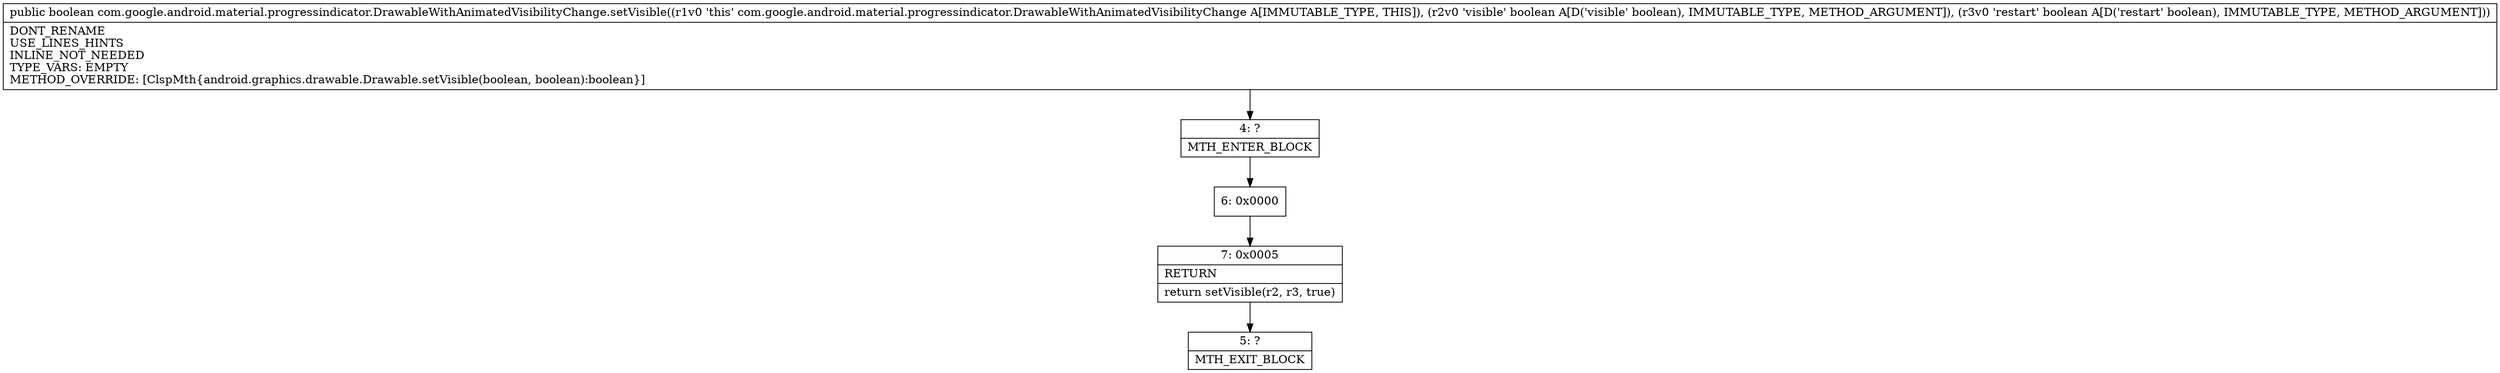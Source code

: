 digraph "CFG forcom.google.android.material.progressindicator.DrawableWithAnimatedVisibilityChange.setVisible(ZZ)Z" {
Node_4 [shape=record,label="{4\:\ ?|MTH_ENTER_BLOCK\l}"];
Node_6 [shape=record,label="{6\:\ 0x0000}"];
Node_7 [shape=record,label="{7\:\ 0x0005|RETURN\l|return setVisible(r2, r3, true)\l}"];
Node_5 [shape=record,label="{5\:\ ?|MTH_EXIT_BLOCK\l}"];
MethodNode[shape=record,label="{public boolean com.google.android.material.progressindicator.DrawableWithAnimatedVisibilityChange.setVisible((r1v0 'this' com.google.android.material.progressindicator.DrawableWithAnimatedVisibilityChange A[IMMUTABLE_TYPE, THIS]), (r2v0 'visible' boolean A[D('visible' boolean), IMMUTABLE_TYPE, METHOD_ARGUMENT]), (r3v0 'restart' boolean A[D('restart' boolean), IMMUTABLE_TYPE, METHOD_ARGUMENT]))  | DONT_RENAME\lUSE_LINES_HINTS\lINLINE_NOT_NEEDED\lTYPE_VARS: EMPTY\lMETHOD_OVERRIDE: [ClspMth\{android.graphics.drawable.Drawable.setVisible(boolean, boolean):boolean\}]\l}"];
MethodNode -> Node_4;Node_4 -> Node_6;
Node_6 -> Node_7;
Node_7 -> Node_5;
}

